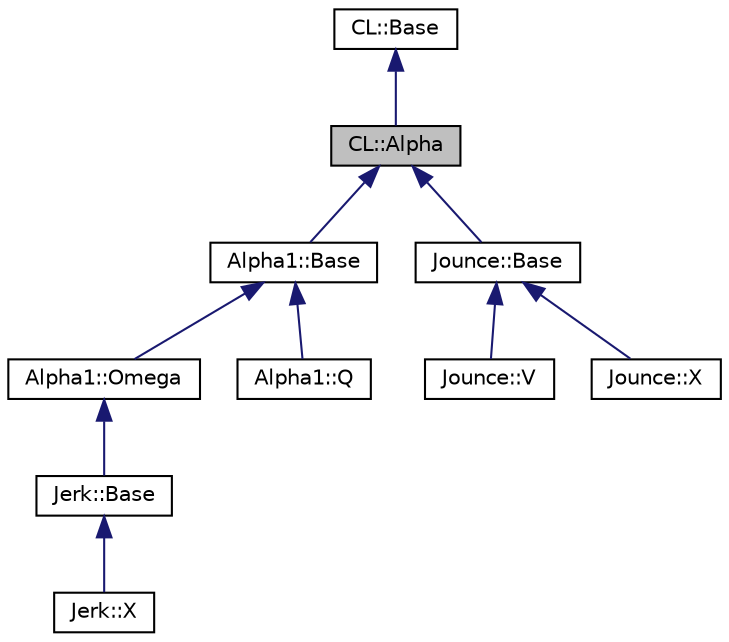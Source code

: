 digraph G
{
  edge [fontname="Helvetica",fontsize="10",labelfontname="Helvetica",labelfontsize="10"];
  node [fontname="Helvetica",fontsize="10",shape=record];
  Node1 [label="CL::Alpha",height=0.2,width=0.4,color="black", fillcolor="grey75", style="filled" fontcolor="black"];
  Node2 -> Node1 [dir=back,color="midnightblue",fontsize="10",style="solid"];
  Node2 [label="CL::Base",height=0.2,width=0.4,color="black", fillcolor="white", style="filled",URL="$classCL_1_1Base.html"];
  Node1 -> Node3 [dir=back,color="midnightblue",fontsize="10",style="solid"];
  Node3 [label="Alpha1::Base",height=0.2,width=0.4,color="black", fillcolor="white", style="filled",URL="$classAlpha1_1_1Base.html"];
  Node3 -> Node4 [dir=back,color="midnightblue",fontsize="10",style="solid"];
  Node4 [label="Alpha1::Omega",height=0.2,width=0.4,color="black", fillcolor="white", style="filled",URL="$classAlpha1_1_1Omega.html"];
  Node4 -> Node5 [dir=back,color="midnightblue",fontsize="10",style="solid"];
  Node5 [label="Jerk::Base",height=0.2,width=0.4,color="black", fillcolor="white", style="filled",URL="$classJerk_1_1Base.html"];
  Node5 -> Node6 [dir=back,color="midnightblue",fontsize="10",style="solid"];
  Node6 [label="Jerk::X",height=0.2,width=0.4,color="black", fillcolor="white", style="filled",URL="$classJerk_1_1X.html"];
  Node3 -> Node7 [dir=back,color="midnightblue",fontsize="10",style="solid"];
  Node7 [label="Alpha1::Q",height=0.2,width=0.4,color="black", fillcolor="white", style="filled",URL="$classAlpha1_1_1Q.html"];
  Node1 -> Node8 [dir=back,color="midnightblue",fontsize="10",style="solid"];
  Node8 [label="Jounce::Base",height=0.2,width=0.4,color="black", fillcolor="white", style="filled",URL="$classJounce_1_1Base.html"];
  Node8 -> Node9 [dir=back,color="midnightblue",fontsize="10",style="solid"];
  Node9 [label="Jounce::V",height=0.2,width=0.4,color="black", fillcolor="white", style="filled",URL="$classJounce_1_1V.html"];
  Node8 -> Node10 [dir=back,color="midnightblue",fontsize="10",style="solid"];
  Node10 [label="Jounce::X",height=0.2,width=0.4,color="black", fillcolor="white", style="filled",URL="$classJounce_1_1X.html"];
}
